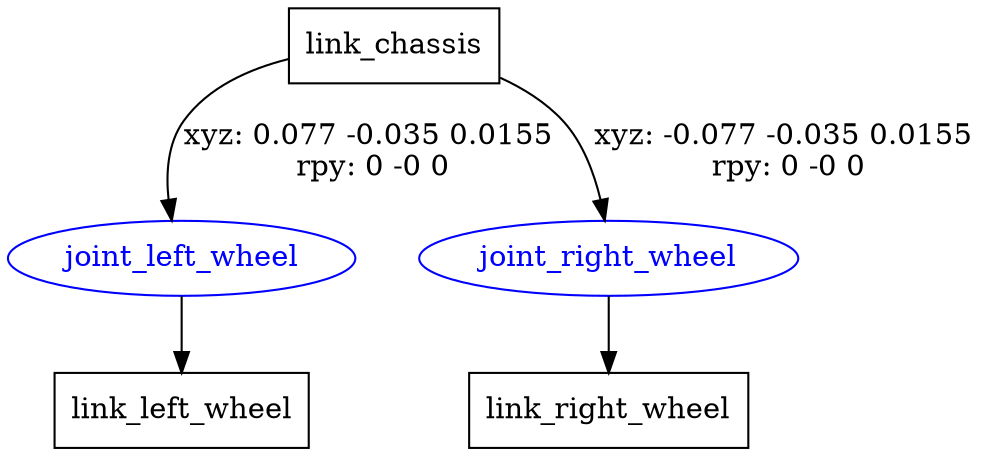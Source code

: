 digraph G {
node [shape=box];
"link_chassis" [label="link_chassis"];
"link_left_wheel" [label="link_left_wheel"];
"link_right_wheel" [label="link_right_wheel"];
node [shape=ellipse, color=blue, fontcolor=blue];
"link_chassis" -> "joint_left_wheel" [label="xyz: 0.077 -0.035 0.0155 \nrpy: 0 -0 0"]
"joint_left_wheel" -> "link_left_wheel"
"link_chassis" -> "joint_right_wheel" [label="xyz: -0.077 -0.035 0.0155 \nrpy: 0 -0 0"]
"joint_right_wheel" -> "link_right_wheel"
}
